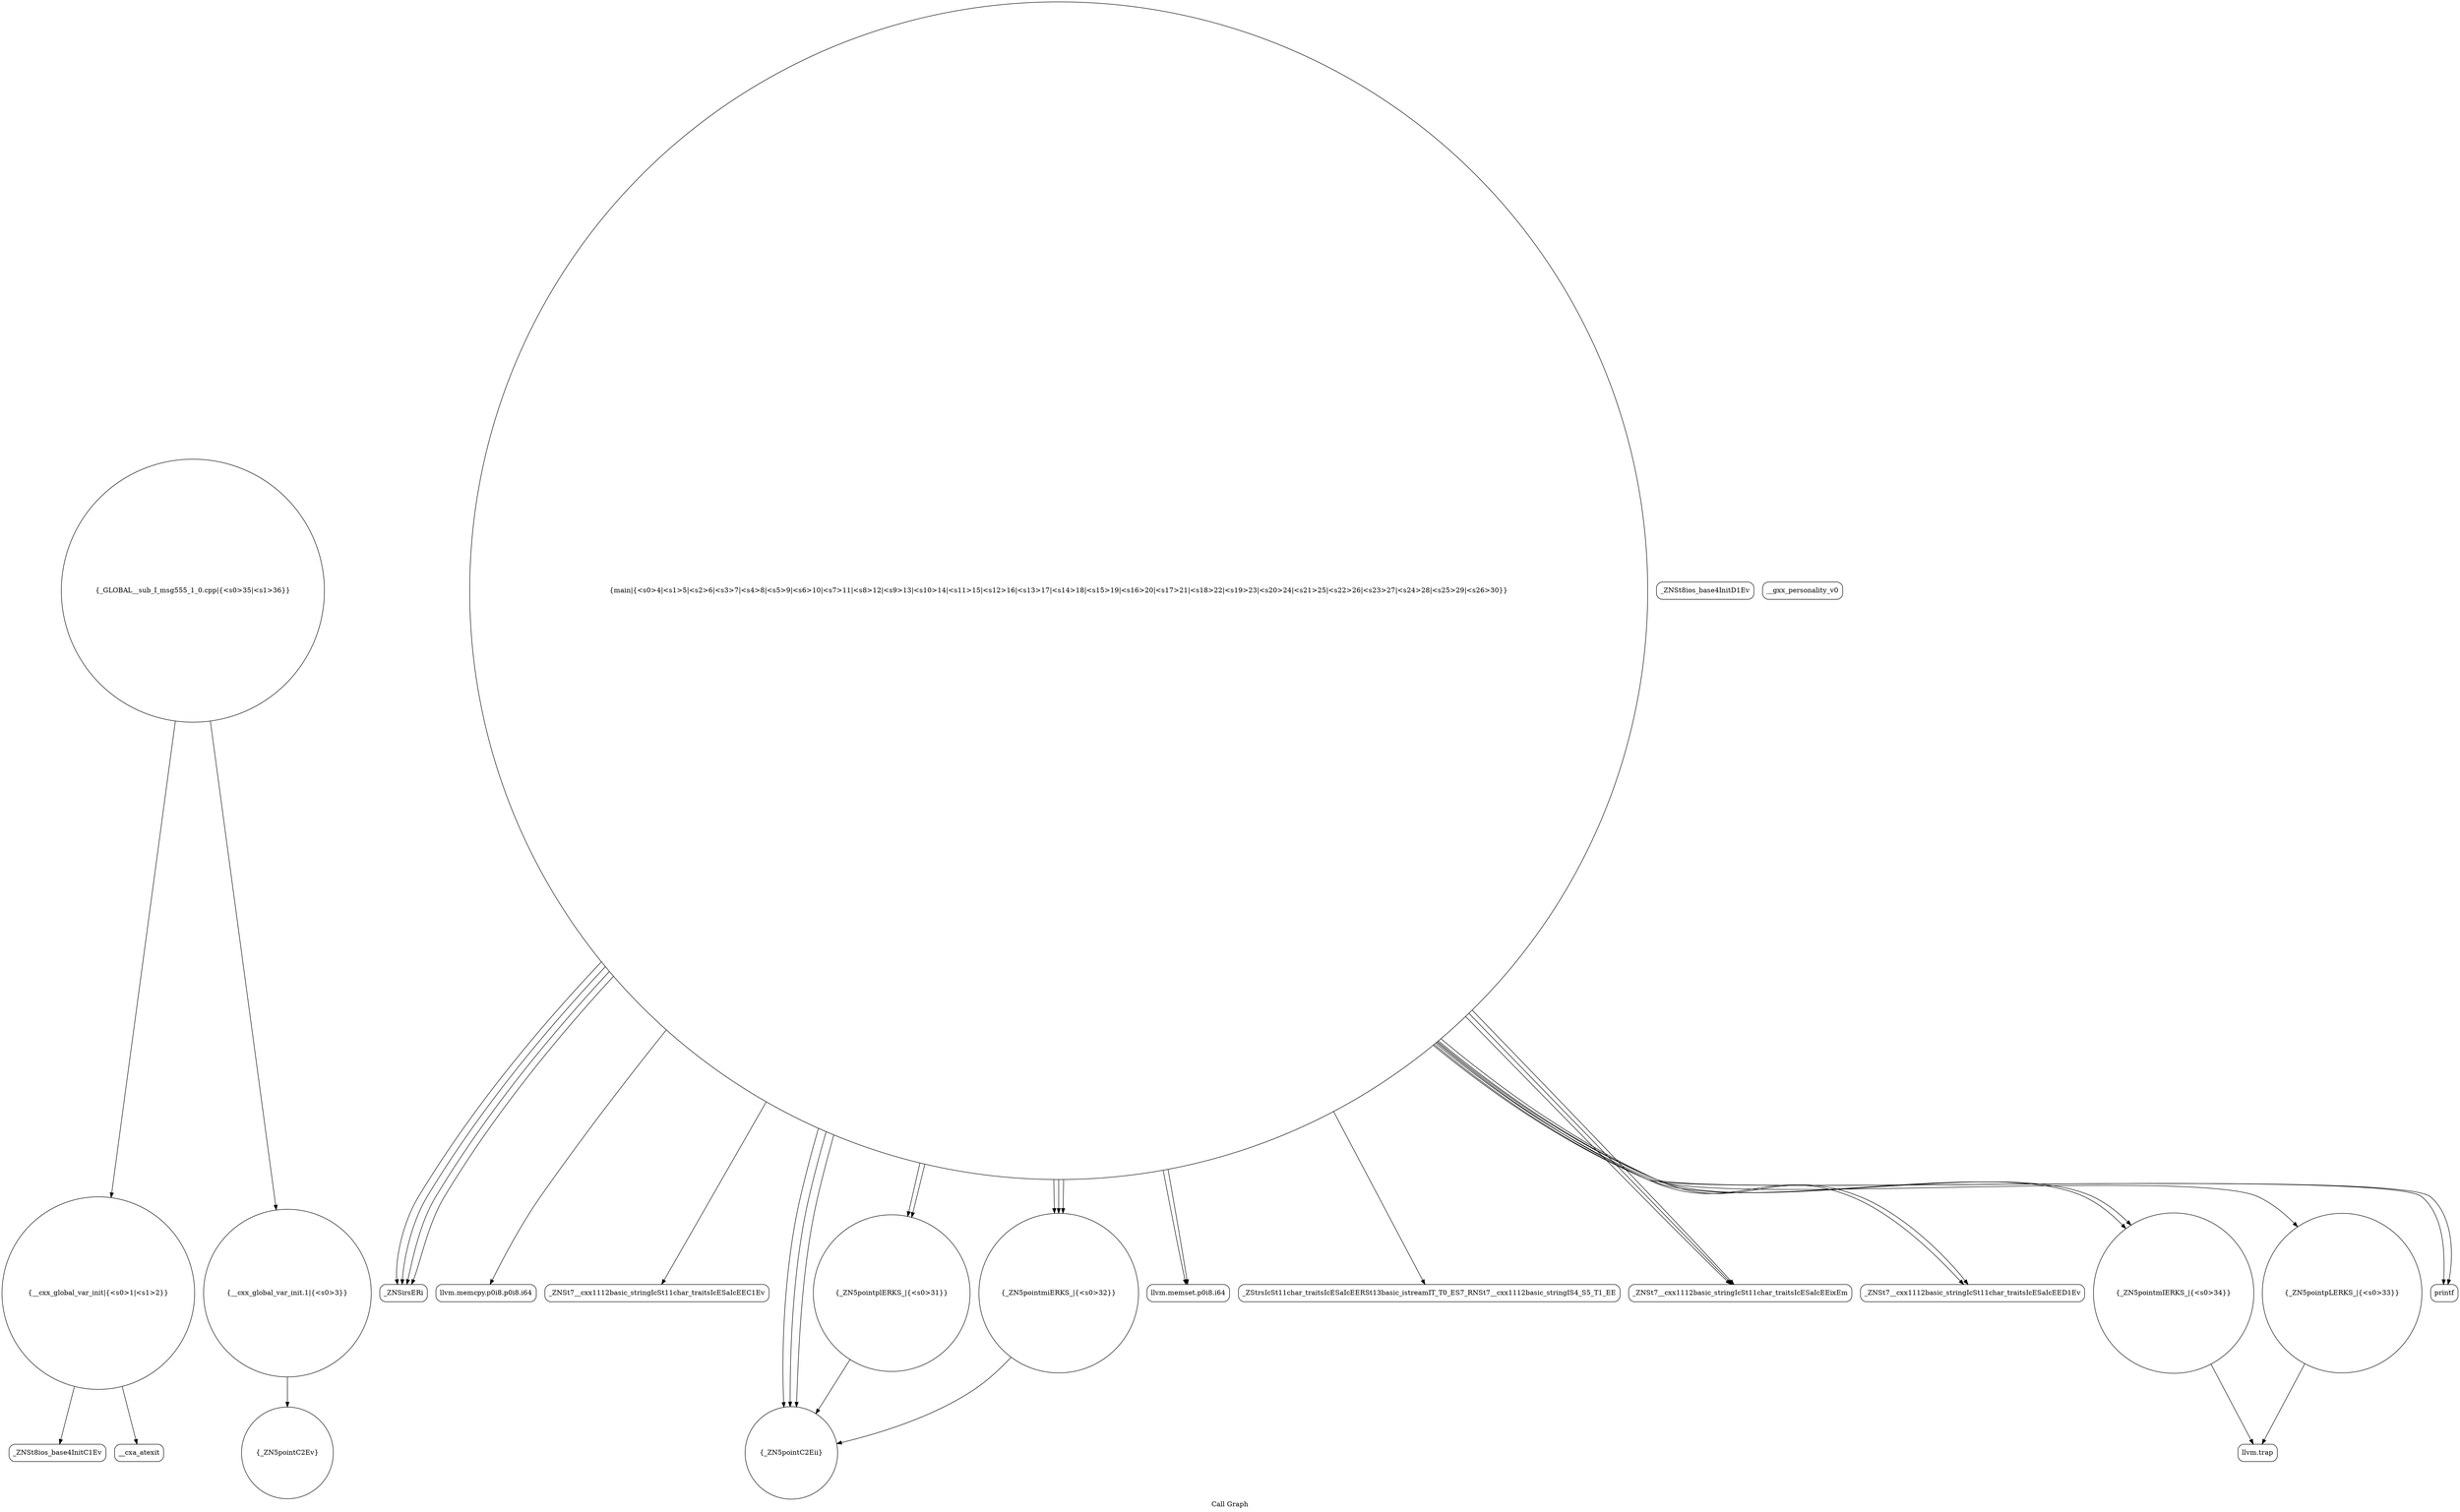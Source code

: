 digraph "Call Graph" {
	label="Call Graph";

	Node0x555e76f7bda0 [shape=record,shape=circle,label="{__cxx_global_var_init|{<s0>1|<s1>2}}"];
	Node0x555e76f7bda0:s0 -> Node0x555e76f7c230[color=black];
	Node0x555e76f7bda0:s1 -> Node0x555e76f7c330[color=black];
	Node0x555e76f7c530 [shape=record,shape=Mrecord,label="{_ZNSirsERi}"];
	Node0x555e76f7c8b0 [shape=record,shape=Mrecord,label="{llvm.memcpy.p0i8.p0i8.i64}"];
	Node0x555e76f7cc30 [shape=record,shape=Mrecord,label="{llvm.trap}"];
	Node0x555e76f7c2b0 [shape=record,shape=Mrecord,label="{_ZNSt8ios_base4InitD1Ev}"];
	Node0x555e76f7c630 [shape=record,shape=Mrecord,label="{_ZNSt7__cxx1112basic_stringIcSt11char_traitsIcESaIcEEC1Ev}"];
	Node0x555e76f7c9b0 [shape=record,shape=circle,label="{_ZN5pointplERKS_|{<s0>31}}"];
	Node0x555e76f7c9b0:s0 -> Node0x555e76f7c830[color=black];
	Node0x555e76f7c3b0 [shape=record,shape=circle,label="{__cxx_global_var_init.1|{<s0>3}}"];
	Node0x555e76f7c3b0:s0 -> Node0x555e76f7c430[color=black];
	Node0x555e76f7c730 [shape=record,shape=Mrecord,label="{__gxx_personality_v0}"];
	Node0x555e76f7cab0 [shape=record,shape=circle,label="{_ZN5pointpLERKS_|{<s0>33}}"];
	Node0x555e76f7cab0:s0 -> Node0x555e76f7cc30[color=black];
	Node0x555e76f7c4b0 [shape=record,shape=circle,label="{main|{<s0>4|<s1>5|<s2>6|<s3>7|<s4>8|<s5>9|<s6>10|<s7>11|<s8>12|<s9>13|<s10>14|<s11>15|<s12>16|<s13>17|<s14>18|<s15>19|<s16>20|<s17>21|<s18>22|<s19>23|<s20>24|<s21>25|<s22>26|<s23>27|<s24>28|<s25>29|<s26>30}}"];
	Node0x555e76f7c4b0:s0 -> Node0x555e76f7c530[color=black];
	Node0x555e76f7c4b0:s1 -> Node0x555e76f7c530[color=black];
	Node0x555e76f7c4b0:s2 -> Node0x555e76f7c530[color=black];
	Node0x555e76f7c4b0:s3 -> Node0x555e76f7c530[color=black];
	Node0x555e76f7c4b0:s4 -> Node0x555e76f7c5b0[color=black];
	Node0x555e76f7c4b0:s5 -> Node0x555e76f7c5b0[color=black];
	Node0x555e76f7c4b0:s6 -> Node0x555e76f7c630[color=black];
	Node0x555e76f7c4b0:s7 -> Node0x555e76f7c6b0[color=black];
	Node0x555e76f7c4b0:s8 -> Node0x555e76f7c7b0[color=black];
	Node0x555e76f7c4b0:s9 -> Node0x555e76f7c7b0[color=black];
	Node0x555e76f7c4b0:s10 -> Node0x555e76f7c830[color=black];
	Node0x555e76f7c4b0:s11 -> Node0x555e76f7c8b0[color=black];
	Node0x555e76f7c4b0:s12 -> Node0x555e76f7c7b0[color=black];
	Node0x555e76f7c4b0:s13 -> Node0x555e76f7c930[color=black];
	Node0x555e76f7c4b0:s14 -> Node0x555e76f7c930[color=black];
	Node0x555e76f7c4b0:s15 -> Node0x555e76f7c9b0[color=black];
	Node0x555e76f7c4b0:s16 -> Node0x555e76f7ca30[color=black];
	Node0x555e76f7c4b0:s17 -> Node0x555e76f7cab0[color=black];
	Node0x555e76f7c4b0:s18 -> Node0x555e76f7ca30[color=black];
	Node0x555e76f7c4b0:s19 -> Node0x555e76f7ca30[color=black];
	Node0x555e76f7c4b0:s20 -> Node0x555e76f7c9b0[color=black];
	Node0x555e76f7c4b0:s21 -> Node0x555e76f7c830[color=black];
	Node0x555e76f7c4b0:s22 -> Node0x555e76f7cb30[color=black];
	Node0x555e76f7c4b0:s23 -> Node0x555e76f7c830[color=black];
	Node0x555e76f7c4b0:s24 -> Node0x555e76f7cb30[color=black];
	Node0x555e76f7c4b0:s25 -> Node0x555e76f7cbb0[color=black];
	Node0x555e76f7c4b0:s26 -> Node0x555e76f7cbb0[color=black];
	Node0x555e76f7c830 [shape=record,shape=circle,label="{_ZN5pointC2Eii}"];
	Node0x555e76f7cbb0 [shape=record,shape=Mrecord,label="{printf}"];
	Node0x555e76f7c230 [shape=record,shape=Mrecord,label="{_ZNSt8ios_base4InitC1Ev}"];
	Node0x555e76f7c5b0 [shape=record,shape=Mrecord,label="{llvm.memset.p0i8.i64}"];
	Node0x555e76f7c930 [shape=record,shape=Mrecord,label="{_ZNSt7__cxx1112basic_stringIcSt11char_traitsIcESaIcEED1Ev}"];
	Node0x555e76f7ccb0 [shape=record,shape=circle,label="{_GLOBAL__sub_I_msg555_1_0.cpp|{<s0>35|<s1>36}}"];
	Node0x555e76f7ccb0:s0 -> Node0x555e76f7bda0[color=black];
	Node0x555e76f7ccb0:s1 -> Node0x555e76f7c3b0[color=black];
	Node0x555e76f7c330 [shape=record,shape=Mrecord,label="{__cxa_atexit}"];
	Node0x555e76f7c6b0 [shape=record,shape=Mrecord,label="{_ZStrsIcSt11char_traitsIcESaIcEERSt13basic_istreamIT_T0_ES7_RNSt7__cxx1112basic_stringIS4_S5_T1_EE}"];
	Node0x555e76f7ca30 [shape=record,shape=circle,label="{_ZN5pointmiERKS_|{<s0>32}}"];
	Node0x555e76f7ca30:s0 -> Node0x555e76f7c830[color=black];
	Node0x555e76f7c430 [shape=record,shape=circle,label="{_ZN5pointC2Ev}"];
	Node0x555e76f7c7b0 [shape=record,shape=Mrecord,label="{_ZNSt7__cxx1112basic_stringIcSt11char_traitsIcESaIcEEixEm}"];
	Node0x555e76f7cb30 [shape=record,shape=circle,label="{_ZN5pointmIERKS_|{<s0>34}}"];
	Node0x555e76f7cb30:s0 -> Node0x555e76f7cc30[color=black];
}
